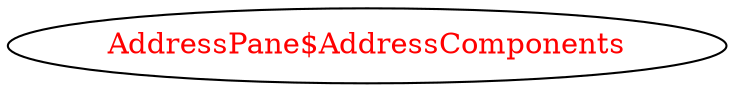 digraph dependencyGraph {
 concentrate=true;
 ranksep="2.0";
 rankdir="LR"; 
 splines="ortho";
"AddressPane$AddressComponents" [fontcolor="red"];
}